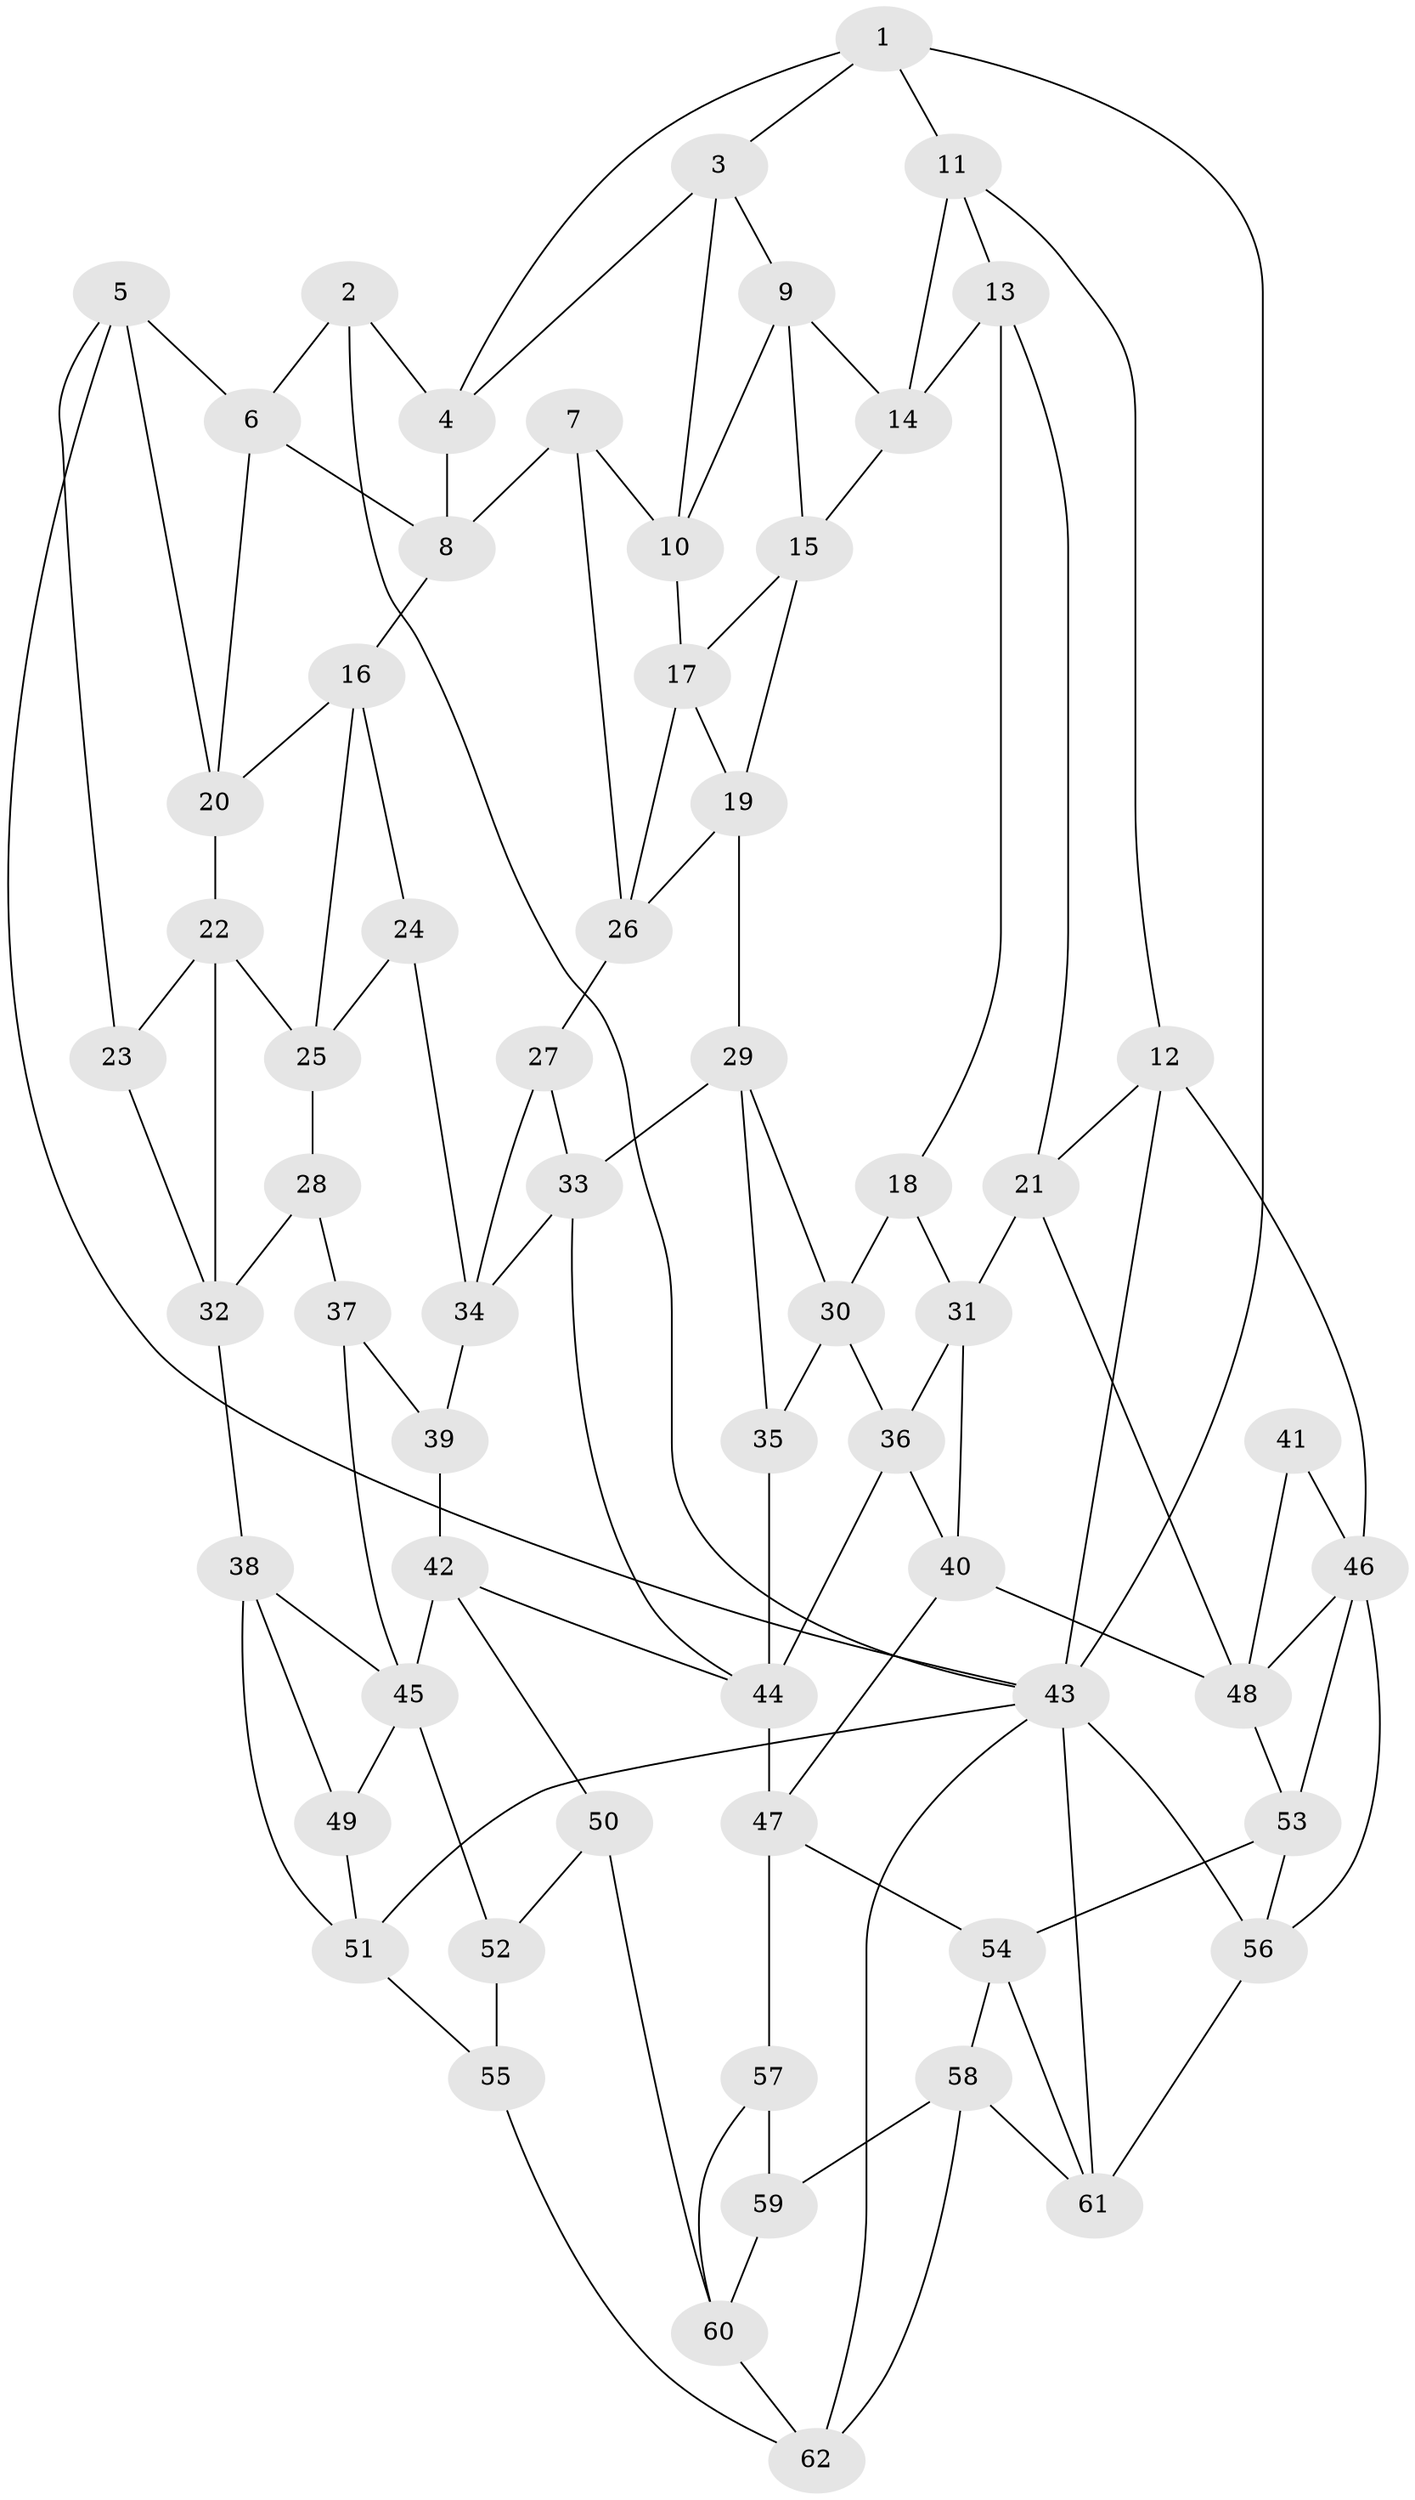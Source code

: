 // original degree distribution, {3: 0.023809523809523808, 4: 0.25396825396825395, 5: 0.46825396825396826, 6: 0.25396825396825395}
// Generated by graph-tools (version 1.1) at 2025/27/03/09/25 03:27:04]
// undirected, 62 vertices, 119 edges
graph export_dot {
graph [start="1"]
  node [color=gray90,style=filled];
  1;
  2;
  3;
  4;
  5;
  6;
  7;
  8;
  9;
  10;
  11;
  12;
  13;
  14;
  15;
  16;
  17;
  18;
  19;
  20;
  21;
  22;
  23;
  24;
  25;
  26;
  27;
  28;
  29;
  30;
  31;
  32;
  33;
  34;
  35;
  36;
  37;
  38;
  39;
  40;
  41;
  42;
  43;
  44;
  45;
  46;
  47;
  48;
  49;
  50;
  51;
  52;
  53;
  54;
  55;
  56;
  57;
  58;
  59;
  60;
  61;
  62;
  1 -- 3 [weight=1.0];
  1 -- 4 [weight=1.0];
  1 -- 11 [weight=1.0];
  1 -- 43 [weight=1.0];
  2 -- 4 [weight=1.0];
  2 -- 6 [weight=1.0];
  2 -- 43 [weight=1.0];
  3 -- 4 [weight=1.0];
  3 -- 9 [weight=1.0];
  3 -- 10 [weight=1.0];
  4 -- 8 [weight=1.0];
  5 -- 6 [weight=1.0];
  5 -- 20 [weight=1.0];
  5 -- 23 [weight=1.0];
  5 -- 43 [weight=1.0];
  6 -- 8 [weight=1.0];
  6 -- 20 [weight=1.0];
  7 -- 8 [weight=1.0];
  7 -- 10 [weight=1.0];
  7 -- 26 [weight=1.0];
  8 -- 16 [weight=1.0];
  9 -- 10 [weight=1.0];
  9 -- 14 [weight=1.0];
  9 -- 15 [weight=1.0];
  10 -- 17 [weight=1.0];
  11 -- 12 [weight=1.0];
  11 -- 13 [weight=1.0];
  11 -- 14 [weight=1.0];
  12 -- 21 [weight=1.0];
  12 -- 43 [weight=1.0];
  12 -- 46 [weight=1.0];
  13 -- 14 [weight=1.0];
  13 -- 18 [weight=1.0];
  13 -- 21 [weight=1.0];
  14 -- 15 [weight=1.0];
  15 -- 17 [weight=1.0];
  15 -- 19 [weight=1.0];
  16 -- 20 [weight=1.0];
  16 -- 24 [weight=1.0];
  16 -- 25 [weight=1.0];
  17 -- 19 [weight=1.0];
  17 -- 26 [weight=1.0];
  18 -- 30 [weight=1.0];
  18 -- 31 [weight=1.0];
  19 -- 26 [weight=1.0];
  19 -- 29 [weight=1.0];
  20 -- 22 [weight=1.0];
  21 -- 31 [weight=1.0];
  21 -- 48 [weight=1.0];
  22 -- 23 [weight=1.0];
  22 -- 25 [weight=1.0];
  22 -- 32 [weight=1.0];
  23 -- 32 [weight=1.0];
  24 -- 25 [weight=1.0];
  24 -- 34 [weight=1.0];
  25 -- 28 [weight=1.0];
  26 -- 27 [weight=1.0];
  27 -- 33 [weight=1.0];
  27 -- 34 [weight=1.0];
  28 -- 32 [weight=1.0];
  28 -- 37 [weight=1.0];
  29 -- 30 [weight=1.0];
  29 -- 33 [weight=1.0];
  29 -- 35 [weight=1.0];
  30 -- 35 [weight=1.0];
  30 -- 36 [weight=1.0];
  31 -- 36 [weight=1.0];
  31 -- 40 [weight=1.0];
  32 -- 38 [weight=1.0];
  33 -- 34 [weight=1.0];
  33 -- 44 [weight=1.0];
  34 -- 39 [weight=1.0];
  35 -- 44 [weight=2.0];
  36 -- 40 [weight=1.0];
  36 -- 44 [weight=1.0];
  37 -- 39 [weight=2.0];
  37 -- 45 [weight=1.0];
  38 -- 45 [weight=1.0];
  38 -- 49 [weight=1.0];
  38 -- 51 [weight=1.0];
  39 -- 42 [weight=1.0];
  40 -- 47 [weight=1.0];
  40 -- 48 [weight=1.0];
  41 -- 46 [weight=2.0];
  41 -- 48 [weight=2.0];
  42 -- 44 [weight=1.0];
  42 -- 45 [weight=1.0];
  42 -- 50 [weight=1.0];
  43 -- 51 [weight=1.0];
  43 -- 56 [weight=1.0];
  43 -- 61 [weight=1.0];
  43 -- 62 [weight=1.0];
  44 -- 47 [weight=1.0];
  45 -- 49 [weight=1.0];
  45 -- 52 [weight=1.0];
  46 -- 48 [weight=1.0];
  46 -- 53 [weight=1.0];
  46 -- 56 [weight=1.0];
  47 -- 54 [weight=1.0];
  47 -- 57 [weight=1.0];
  48 -- 53 [weight=1.0];
  49 -- 51 [weight=1.0];
  50 -- 52 [weight=1.0];
  50 -- 60 [weight=1.0];
  51 -- 55 [weight=1.0];
  52 -- 55 [weight=2.0];
  53 -- 54 [weight=1.0];
  53 -- 56 [weight=1.0];
  54 -- 58 [weight=1.0];
  54 -- 61 [weight=1.0];
  55 -- 62 [weight=1.0];
  56 -- 61 [weight=1.0];
  57 -- 59 [weight=1.0];
  57 -- 60 [weight=1.0];
  58 -- 59 [weight=1.0];
  58 -- 61 [weight=1.0];
  58 -- 62 [weight=1.0];
  59 -- 60 [weight=1.0];
  60 -- 62 [weight=1.0];
}
